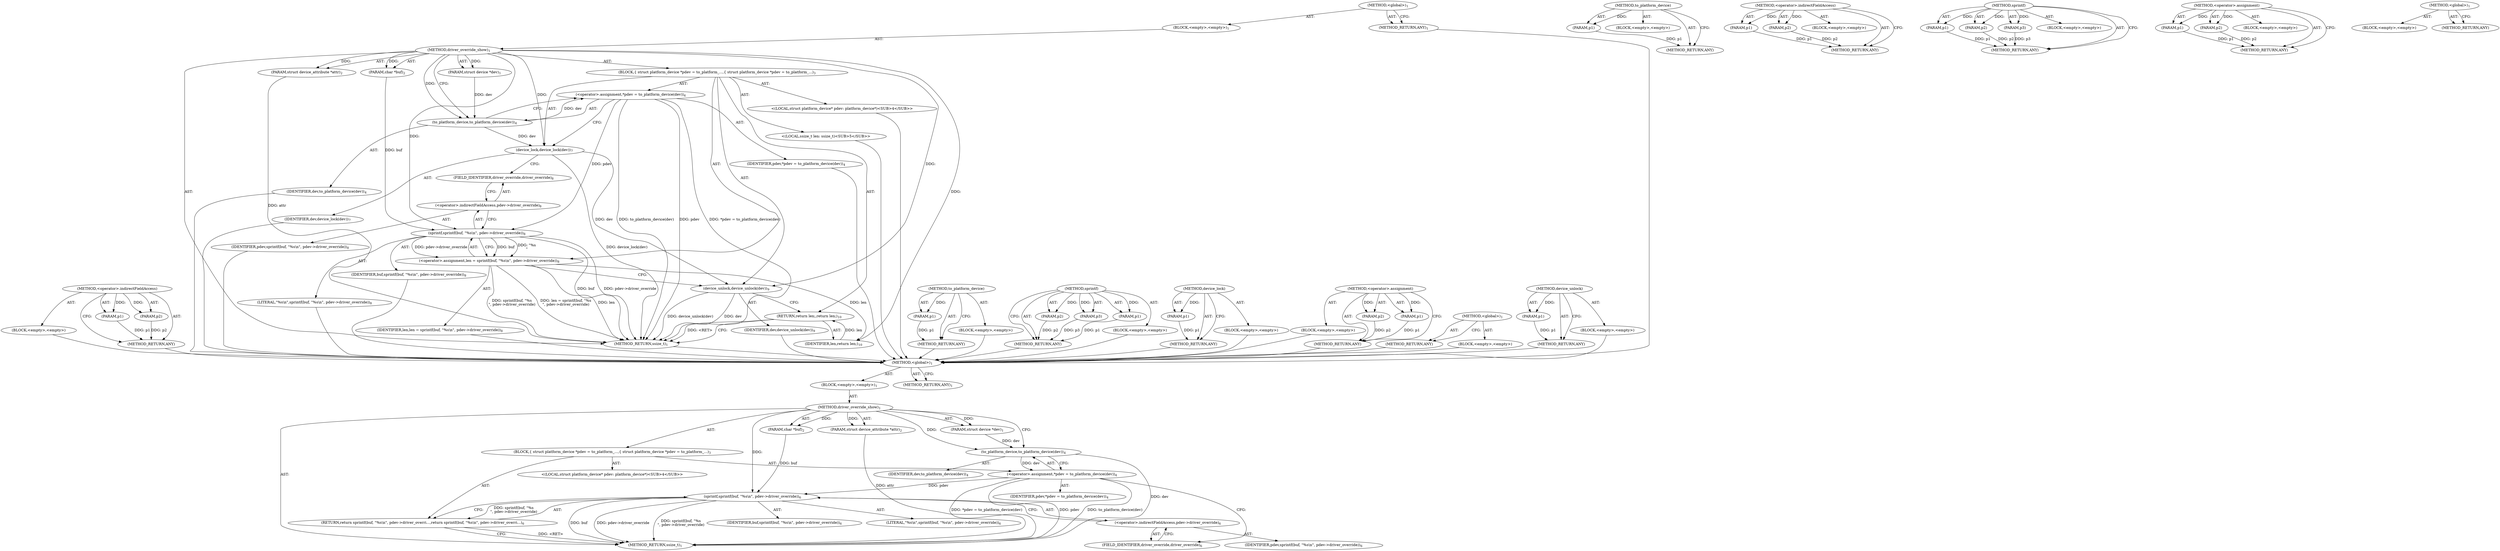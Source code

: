 digraph "device_unlock" {
vulnerable_6 [label=<(METHOD,&lt;global&gt;)<SUB>1</SUB>>];
vulnerable_7 [label=<(BLOCK,&lt;empty&gt;,&lt;empty&gt;)<SUB>1</SUB>>];
vulnerable_8 [label=<(METHOD,driver_override_show)<SUB>1</SUB>>];
vulnerable_9 [label=<(PARAM,struct device *dev)<SUB>1</SUB>>];
vulnerable_10 [label=<(PARAM,struct device_attribute *attr)<SUB>2</SUB>>];
vulnerable_11 [label=<(PARAM,char *buf)<SUB>2</SUB>>];
vulnerable_12 [label=<(BLOCK,{
 	struct platform_device *pdev = to_platform_...,{
 	struct platform_device *pdev = to_platform_...)<SUB>3</SUB>>];
vulnerable_13 [label="<(LOCAL,struct platform_device* pdev: platform_device*)<SUB>4</SUB>>"];
vulnerable_14 [label=<(&lt;operator&gt;.assignment,*pdev = to_platform_device(dev))<SUB>4</SUB>>];
vulnerable_15 [label=<(IDENTIFIER,pdev,*pdev = to_platform_device(dev))<SUB>4</SUB>>];
vulnerable_16 [label=<(to_platform_device,to_platform_device(dev))<SUB>4</SUB>>];
vulnerable_17 [label=<(IDENTIFIER,dev,to_platform_device(dev))<SUB>4</SUB>>];
vulnerable_18 [label=<(RETURN,return sprintf(buf, &quot;%s\n&quot;, pdev-&gt;driver_overri...,return sprintf(buf, &quot;%s\n&quot;, pdev-&gt;driver_overri...)<SUB>6</SUB>>];
vulnerable_19 [label=<(sprintf,sprintf(buf, &quot;%s\n&quot;, pdev-&gt;driver_override))<SUB>6</SUB>>];
vulnerable_20 [label=<(IDENTIFIER,buf,sprintf(buf, &quot;%s\n&quot;, pdev-&gt;driver_override))<SUB>6</SUB>>];
vulnerable_21 [label=<(LITERAL,&quot;%s\n&quot;,sprintf(buf, &quot;%s\n&quot;, pdev-&gt;driver_override))<SUB>6</SUB>>];
vulnerable_22 [label=<(&lt;operator&gt;.indirectFieldAccess,pdev-&gt;driver_override)<SUB>6</SUB>>];
vulnerable_23 [label=<(IDENTIFIER,pdev,sprintf(buf, &quot;%s\n&quot;, pdev-&gt;driver_override))<SUB>6</SUB>>];
vulnerable_24 [label=<(FIELD_IDENTIFIER,driver_override,driver_override)<SUB>6</SUB>>];
vulnerable_25 [label=<(METHOD_RETURN,ssize_t)<SUB>1</SUB>>];
vulnerable_27 [label=<(METHOD_RETURN,ANY)<SUB>1</SUB>>];
vulnerable_57 [label=<(METHOD,to_platform_device)>];
vulnerable_58 [label=<(PARAM,p1)>];
vulnerable_59 [label=<(BLOCK,&lt;empty&gt;,&lt;empty&gt;)>];
vulnerable_60 [label=<(METHOD_RETURN,ANY)>];
vulnerable_67 [label=<(METHOD,&lt;operator&gt;.indirectFieldAccess)>];
vulnerable_68 [label=<(PARAM,p1)>];
vulnerable_69 [label=<(PARAM,p2)>];
vulnerable_70 [label=<(BLOCK,&lt;empty&gt;,&lt;empty&gt;)>];
vulnerable_71 [label=<(METHOD_RETURN,ANY)>];
vulnerable_61 [label=<(METHOD,sprintf)>];
vulnerable_62 [label=<(PARAM,p1)>];
vulnerable_63 [label=<(PARAM,p2)>];
vulnerable_64 [label=<(PARAM,p3)>];
vulnerable_65 [label=<(BLOCK,&lt;empty&gt;,&lt;empty&gt;)>];
vulnerable_66 [label=<(METHOD_RETURN,ANY)>];
vulnerable_52 [label=<(METHOD,&lt;operator&gt;.assignment)>];
vulnerable_53 [label=<(PARAM,p1)>];
vulnerable_54 [label=<(PARAM,p2)>];
vulnerable_55 [label=<(BLOCK,&lt;empty&gt;,&lt;empty&gt;)>];
vulnerable_56 [label=<(METHOD_RETURN,ANY)>];
vulnerable_46 [label=<(METHOD,&lt;global&gt;)<SUB>1</SUB>>];
vulnerable_47 [label=<(BLOCK,&lt;empty&gt;,&lt;empty&gt;)>];
vulnerable_48 [label=<(METHOD_RETURN,ANY)>];
fixed_79 [label=<(METHOD,&lt;operator&gt;.indirectFieldAccess)>];
fixed_80 [label=<(PARAM,p1)>];
fixed_81 [label=<(PARAM,p2)>];
fixed_82 [label=<(BLOCK,&lt;empty&gt;,&lt;empty&gt;)>];
fixed_83 [label=<(METHOD_RETURN,ANY)>];
fixed_6 [label=<(METHOD,&lt;global&gt;)<SUB>1</SUB>>];
fixed_7 [label=<(BLOCK,&lt;empty&gt;,&lt;empty&gt;)<SUB>1</SUB>>];
fixed_8 [label=<(METHOD,driver_override_show)<SUB>1</SUB>>];
fixed_9 [label=<(PARAM,struct device *dev)<SUB>1</SUB>>];
fixed_10 [label=<(PARAM,struct device_attribute *attr)<SUB>2</SUB>>];
fixed_11 [label=<(PARAM,char *buf)<SUB>2</SUB>>];
fixed_12 [label=<(BLOCK,{
 	struct platform_device *pdev = to_platform_...,{
 	struct platform_device *pdev = to_platform_...)<SUB>3</SUB>>];
fixed_13 [label="<(LOCAL,struct platform_device* pdev: platform_device*)<SUB>4</SUB>>"];
fixed_14 [label=<(&lt;operator&gt;.assignment,*pdev = to_platform_device(dev))<SUB>4</SUB>>];
fixed_15 [label=<(IDENTIFIER,pdev,*pdev = to_platform_device(dev))<SUB>4</SUB>>];
fixed_16 [label=<(to_platform_device,to_platform_device(dev))<SUB>4</SUB>>];
fixed_17 [label=<(IDENTIFIER,dev,to_platform_device(dev))<SUB>4</SUB>>];
fixed_18 [label="<(LOCAL,ssize_t len: ssize_t)<SUB>5</SUB>>"];
fixed_19 [label=<(device_lock,device_lock(dev))<SUB>7</SUB>>];
fixed_20 [label=<(IDENTIFIER,dev,device_lock(dev))<SUB>7</SUB>>];
fixed_21 [label=<(&lt;operator&gt;.assignment,len = sprintf(buf, &quot;%s\n&quot;, pdev-&gt;driver_override))<SUB>8</SUB>>];
fixed_22 [label=<(IDENTIFIER,len,len = sprintf(buf, &quot;%s\n&quot;, pdev-&gt;driver_override))<SUB>8</SUB>>];
fixed_23 [label=<(sprintf,sprintf(buf, &quot;%s\n&quot;, pdev-&gt;driver_override))<SUB>8</SUB>>];
fixed_24 [label=<(IDENTIFIER,buf,sprintf(buf, &quot;%s\n&quot;, pdev-&gt;driver_override))<SUB>8</SUB>>];
fixed_25 [label=<(LITERAL,&quot;%s\n&quot;,sprintf(buf, &quot;%s\n&quot;, pdev-&gt;driver_override))<SUB>8</SUB>>];
fixed_26 [label=<(&lt;operator&gt;.indirectFieldAccess,pdev-&gt;driver_override)<SUB>8</SUB>>];
fixed_27 [label=<(IDENTIFIER,pdev,sprintf(buf, &quot;%s\n&quot;, pdev-&gt;driver_override))<SUB>8</SUB>>];
fixed_28 [label=<(FIELD_IDENTIFIER,driver_override,driver_override)<SUB>8</SUB>>];
fixed_29 [label=<(device_unlock,device_unlock(dev))<SUB>9</SUB>>];
fixed_30 [label=<(IDENTIFIER,dev,device_unlock(dev))<SUB>9</SUB>>];
fixed_31 [label=<(RETURN,return len;,return len;)<SUB>10</SUB>>];
fixed_32 [label=<(IDENTIFIER,len,return len;)<SUB>10</SUB>>];
fixed_33 [label=<(METHOD_RETURN,ssize_t)<SUB>1</SUB>>];
fixed_35 [label=<(METHOD_RETURN,ANY)<SUB>1</SUB>>];
fixed_65 [label=<(METHOD,to_platform_device)>];
fixed_66 [label=<(PARAM,p1)>];
fixed_67 [label=<(BLOCK,&lt;empty&gt;,&lt;empty&gt;)>];
fixed_68 [label=<(METHOD_RETURN,ANY)>];
fixed_73 [label=<(METHOD,sprintf)>];
fixed_74 [label=<(PARAM,p1)>];
fixed_75 [label=<(PARAM,p2)>];
fixed_76 [label=<(PARAM,p3)>];
fixed_77 [label=<(BLOCK,&lt;empty&gt;,&lt;empty&gt;)>];
fixed_78 [label=<(METHOD_RETURN,ANY)>];
fixed_69 [label=<(METHOD,device_lock)>];
fixed_70 [label=<(PARAM,p1)>];
fixed_71 [label=<(BLOCK,&lt;empty&gt;,&lt;empty&gt;)>];
fixed_72 [label=<(METHOD_RETURN,ANY)>];
fixed_60 [label=<(METHOD,&lt;operator&gt;.assignment)>];
fixed_61 [label=<(PARAM,p1)>];
fixed_62 [label=<(PARAM,p2)>];
fixed_63 [label=<(BLOCK,&lt;empty&gt;,&lt;empty&gt;)>];
fixed_64 [label=<(METHOD_RETURN,ANY)>];
fixed_54 [label=<(METHOD,&lt;global&gt;)<SUB>1</SUB>>];
fixed_55 [label=<(BLOCK,&lt;empty&gt;,&lt;empty&gt;)>];
fixed_56 [label=<(METHOD_RETURN,ANY)>];
fixed_84 [label=<(METHOD,device_unlock)>];
fixed_85 [label=<(PARAM,p1)>];
fixed_86 [label=<(BLOCK,&lt;empty&gt;,&lt;empty&gt;)>];
fixed_87 [label=<(METHOD_RETURN,ANY)>];
vulnerable_6 -> vulnerable_7  [key=0, label="AST: "];
vulnerable_6 -> vulnerable_27  [key=0, label="AST: "];
vulnerable_6 -> vulnerable_27  [key=1, label="CFG: "];
vulnerable_7 -> vulnerable_8  [key=0, label="AST: "];
vulnerable_8 -> vulnerable_9  [key=0, label="AST: "];
vulnerable_8 -> vulnerable_9  [key=1, label="DDG: "];
vulnerable_8 -> vulnerable_10  [key=0, label="AST: "];
vulnerable_8 -> vulnerable_10  [key=1, label="DDG: "];
vulnerable_8 -> vulnerable_11  [key=0, label="AST: "];
vulnerable_8 -> vulnerable_11  [key=1, label="DDG: "];
vulnerable_8 -> vulnerable_12  [key=0, label="AST: "];
vulnerable_8 -> vulnerable_25  [key=0, label="AST: "];
vulnerable_8 -> vulnerable_16  [key=0, label="CFG: "];
vulnerable_8 -> vulnerable_16  [key=1, label="DDG: "];
vulnerable_8 -> vulnerable_19  [key=0, label="DDG: "];
vulnerable_9 -> vulnerable_16  [key=0, label="DDG: dev"];
vulnerable_10 -> vulnerable_25  [key=0, label="DDG: attr"];
vulnerable_11 -> vulnerable_19  [key=0, label="DDG: buf"];
vulnerable_12 -> vulnerable_13  [key=0, label="AST: "];
vulnerable_12 -> vulnerable_14  [key=0, label="AST: "];
vulnerable_12 -> vulnerable_18  [key=0, label="AST: "];
vulnerable_14 -> vulnerable_15  [key=0, label="AST: "];
vulnerable_14 -> vulnerable_16  [key=0, label="AST: "];
vulnerable_14 -> vulnerable_24  [key=0, label="CFG: "];
vulnerable_14 -> vulnerable_25  [key=0, label="DDG: pdev"];
vulnerable_14 -> vulnerable_25  [key=1, label="DDG: to_platform_device(dev)"];
vulnerable_14 -> vulnerable_25  [key=2, label="DDG: *pdev = to_platform_device(dev)"];
vulnerable_14 -> vulnerable_19  [key=0, label="DDG: pdev"];
vulnerable_16 -> vulnerable_17  [key=0, label="AST: "];
vulnerable_16 -> vulnerable_14  [key=0, label="CFG: "];
vulnerable_16 -> vulnerable_14  [key=1, label="DDG: dev"];
vulnerable_16 -> vulnerable_25  [key=0, label="DDG: dev"];
vulnerable_18 -> vulnerable_19  [key=0, label="AST: "];
vulnerable_18 -> vulnerable_25  [key=0, label="CFG: "];
vulnerable_18 -> vulnerable_25  [key=1, label="DDG: &lt;RET&gt;"];
vulnerable_19 -> vulnerable_20  [key=0, label="AST: "];
vulnerable_19 -> vulnerable_21  [key=0, label="AST: "];
vulnerable_19 -> vulnerable_22  [key=0, label="AST: "];
vulnerable_19 -> vulnerable_18  [key=0, label="CFG: "];
vulnerable_19 -> vulnerable_18  [key=1, label="DDG: sprintf(buf, &quot;%s\n&quot;, pdev-&gt;driver_override)"];
vulnerable_19 -> vulnerable_25  [key=0, label="DDG: buf"];
vulnerable_19 -> vulnerable_25  [key=1, label="DDG: pdev-&gt;driver_override"];
vulnerable_19 -> vulnerable_25  [key=2, label="DDG: sprintf(buf, &quot;%s\n&quot;, pdev-&gt;driver_override)"];
vulnerable_22 -> vulnerable_23  [key=0, label="AST: "];
vulnerable_22 -> vulnerable_24  [key=0, label="AST: "];
vulnerable_22 -> vulnerable_19  [key=0, label="CFG: "];
vulnerable_24 -> vulnerable_22  [key=0, label="CFG: "];
vulnerable_57 -> vulnerable_58  [key=0, label="AST: "];
vulnerable_57 -> vulnerable_58  [key=1, label="DDG: "];
vulnerable_57 -> vulnerable_59  [key=0, label="AST: "];
vulnerable_57 -> vulnerable_60  [key=0, label="AST: "];
vulnerable_57 -> vulnerable_60  [key=1, label="CFG: "];
vulnerable_58 -> vulnerable_60  [key=0, label="DDG: p1"];
vulnerable_67 -> vulnerable_68  [key=0, label="AST: "];
vulnerable_67 -> vulnerable_68  [key=1, label="DDG: "];
vulnerable_67 -> vulnerable_70  [key=0, label="AST: "];
vulnerable_67 -> vulnerable_69  [key=0, label="AST: "];
vulnerable_67 -> vulnerable_69  [key=1, label="DDG: "];
vulnerable_67 -> vulnerable_71  [key=0, label="AST: "];
vulnerable_67 -> vulnerable_71  [key=1, label="CFG: "];
vulnerable_68 -> vulnerable_71  [key=0, label="DDG: p1"];
vulnerable_69 -> vulnerable_71  [key=0, label="DDG: p2"];
vulnerable_61 -> vulnerable_62  [key=0, label="AST: "];
vulnerable_61 -> vulnerable_62  [key=1, label="DDG: "];
vulnerable_61 -> vulnerable_65  [key=0, label="AST: "];
vulnerable_61 -> vulnerable_63  [key=0, label="AST: "];
vulnerable_61 -> vulnerable_63  [key=1, label="DDG: "];
vulnerable_61 -> vulnerable_66  [key=0, label="AST: "];
vulnerable_61 -> vulnerable_66  [key=1, label="CFG: "];
vulnerable_61 -> vulnerable_64  [key=0, label="AST: "];
vulnerable_61 -> vulnerable_64  [key=1, label="DDG: "];
vulnerable_62 -> vulnerable_66  [key=0, label="DDG: p1"];
vulnerable_63 -> vulnerable_66  [key=0, label="DDG: p2"];
vulnerable_64 -> vulnerable_66  [key=0, label="DDG: p3"];
vulnerable_52 -> vulnerable_53  [key=0, label="AST: "];
vulnerable_52 -> vulnerable_53  [key=1, label="DDG: "];
vulnerable_52 -> vulnerable_55  [key=0, label="AST: "];
vulnerable_52 -> vulnerable_54  [key=0, label="AST: "];
vulnerable_52 -> vulnerable_54  [key=1, label="DDG: "];
vulnerable_52 -> vulnerable_56  [key=0, label="AST: "];
vulnerable_52 -> vulnerable_56  [key=1, label="CFG: "];
vulnerable_53 -> vulnerable_56  [key=0, label="DDG: p1"];
vulnerable_54 -> vulnerable_56  [key=0, label="DDG: p2"];
vulnerable_46 -> vulnerable_47  [key=0, label="AST: "];
vulnerable_46 -> vulnerable_48  [key=0, label="AST: "];
vulnerable_46 -> vulnerable_48  [key=1, label="CFG: "];
fixed_79 -> fixed_80  [key=0, label="AST: "];
fixed_79 -> fixed_80  [key=1, label="DDG: "];
fixed_79 -> fixed_82  [key=0, label="AST: "];
fixed_79 -> fixed_81  [key=0, label="AST: "];
fixed_79 -> fixed_81  [key=1, label="DDG: "];
fixed_79 -> fixed_83  [key=0, label="AST: "];
fixed_79 -> fixed_83  [key=1, label="CFG: "];
fixed_80 -> fixed_83  [key=0, label="DDG: p1"];
fixed_81 -> fixed_83  [key=0, label="DDG: p2"];
fixed_82 -> vulnerable_6  [key=0];
fixed_83 -> vulnerable_6  [key=0];
fixed_6 -> fixed_7  [key=0, label="AST: "];
fixed_6 -> fixed_35  [key=0, label="AST: "];
fixed_6 -> fixed_35  [key=1, label="CFG: "];
fixed_7 -> fixed_8  [key=0, label="AST: "];
fixed_8 -> fixed_9  [key=0, label="AST: "];
fixed_8 -> fixed_9  [key=1, label="DDG: "];
fixed_8 -> fixed_10  [key=0, label="AST: "];
fixed_8 -> fixed_10  [key=1, label="DDG: "];
fixed_8 -> fixed_11  [key=0, label="AST: "];
fixed_8 -> fixed_11  [key=1, label="DDG: "];
fixed_8 -> fixed_12  [key=0, label="AST: "];
fixed_8 -> fixed_33  [key=0, label="AST: "];
fixed_8 -> fixed_16  [key=0, label="CFG: "];
fixed_8 -> fixed_16  [key=1, label="DDG: "];
fixed_8 -> fixed_19  [key=0, label="DDG: "];
fixed_8 -> fixed_29  [key=0, label="DDG: "];
fixed_8 -> fixed_32  [key=0, label="DDG: "];
fixed_8 -> fixed_23  [key=0, label="DDG: "];
fixed_9 -> fixed_16  [key=0, label="DDG: dev"];
fixed_10 -> fixed_33  [key=0, label="DDG: attr"];
fixed_11 -> fixed_23  [key=0, label="DDG: buf"];
fixed_12 -> fixed_13  [key=0, label="AST: "];
fixed_12 -> fixed_14  [key=0, label="AST: "];
fixed_12 -> fixed_18  [key=0, label="AST: "];
fixed_12 -> fixed_19  [key=0, label="AST: "];
fixed_12 -> fixed_21  [key=0, label="AST: "];
fixed_12 -> fixed_29  [key=0, label="AST: "];
fixed_12 -> fixed_31  [key=0, label="AST: "];
fixed_13 -> vulnerable_6  [key=0];
fixed_14 -> fixed_15  [key=0, label="AST: "];
fixed_14 -> fixed_16  [key=0, label="AST: "];
fixed_14 -> fixed_19  [key=0, label="CFG: "];
fixed_14 -> fixed_33  [key=0, label="DDG: pdev"];
fixed_14 -> fixed_33  [key=1, label="DDG: to_platform_device(dev)"];
fixed_14 -> fixed_33  [key=2, label="DDG: *pdev = to_platform_device(dev)"];
fixed_14 -> fixed_23  [key=0, label="DDG: pdev"];
fixed_15 -> vulnerable_6  [key=0];
fixed_16 -> fixed_17  [key=0, label="AST: "];
fixed_16 -> fixed_14  [key=0, label="CFG: "];
fixed_16 -> fixed_14  [key=1, label="DDG: dev"];
fixed_16 -> fixed_19  [key=0, label="DDG: dev"];
fixed_17 -> vulnerable_6  [key=0];
fixed_18 -> vulnerable_6  [key=0];
fixed_19 -> fixed_20  [key=0, label="AST: "];
fixed_19 -> fixed_28  [key=0, label="CFG: "];
fixed_19 -> fixed_33  [key=0, label="DDG: device_lock(dev)"];
fixed_19 -> fixed_29  [key=0, label="DDG: dev"];
fixed_20 -> vulnerable_6  [key=0];
fixed_21 -> fixed_22  [key=0, label="AST: "];
fixed_21 -> fixed_23  [key=0, label="AST: "];
fixed_21 -> fixed_29  [key=0, label="CFG: "];
fixed_21 -> fixed_33  [key=0, label="DDG: len"];
fixed_21 -> fixed_33  [key=1, label="DDG: sprintf(buf, &quot;%s\n&quot;, pdev-&gt;driver_override)"];
fixed_21 -> fixed_33  [key=2, label="DDG: len = sprintf(buf, &quot;%s\n&quot;, pdev-&gt;driver_override)"];
fixed_21 -> fixed_32  [key=0, label="DDG: len"];
fixed_22 -> vulnerable_6  [key=0];
fixed_23 -> fixed_24  [key=0, label="AST: "];
fixed_23 -> fixed_25  [key=0, label="AST: "];
fixed_23 -> fixed_26  [key=0, label="AST: "];
fixed_23 -> fixed_21  [key=0, label="CFG: "];
fixed_23 -> fixed_21  [key=1, label="DDG: buf"];
fixed_23 -> fixed_21  [key=2, label="DDG: &quot;%s\n&quot;"];
fixed_23 -> fixed_21  [key=3, label="DDG: pdev-&gt;driver_override"];
fixed_23 -> fixed_33  [key=0, label="DDG: buf"];
fixed_23 -> fixed_33  [key=1, label="DDG: pdev-&gt;driver_override"];
fixed_24 -> vulnerable_6  [key=0];
fixed_25 -> vulnerable_6  [key=0];
fixed_26 -> fixed_27  [key=0, label="AST: "];
fixed_26 -> fixed_28  [key=0, label="AST: "];
fixed_26 -> fixed_23  [key=0, label="CFG: "];
fixed_27 -> vulnerable_6  [key=0];
fixed_28 -> fixed_26  [key=0, label="CFG: "];
fixed_29 -> fixed_30  [key=0, label="AST: "];
fixed_29 -> fixed_31  [key=0, label="CFG: "];
fixed_29 -> fixed_33  [key=0, label="DDG: dev"];
fixed_29 -> fixed_33  [key=1, label="DDG: device_unlock(dev)"];
fixed_30 -> vulnerable_6  [key=0];
fixed_31 -> fixed_32  [key=0, label="AST: "];
fixed_31 -> fixed_33  [key=0, label="CFG: "];
fixed_31 -> fixed_33  [key=1, label="DDG: &lt;RET&gt;"];
fixed_32 -> fixed_31  [key=0, label="DDG: len"];
fixed_33 -> vulnerable_6  [key=0];
fixed_35 -> vulnerable_6  [key=0];
fixed_65 -> fixed_66  [key=0, label="AST: "];
fixed_65 -> fixed_66  [key=1, label="DDG: "];
fixed_65 -> fixed_67  [key=0, label="AST: "];
fixed_65 -> fixed_68  [key=0, label="AST: "];
fixed_65 -> fixed_68  [key=1, label="CFG: "];
fixed_66 -> fixed_68  [key=0, label="DDG: p1"];
fixed_67 -> vulnerable_6  [key=0];
fixed_68 -> vulnerable_6  [key=0];
fixed_73 -> fixed_74  [key=0, label="AST: "];
fixed_73 -> fixed_74  [key=1, label="DDG: "];
fixed_73 -> fixed_77  [key=0, label="AST: "];
fixed_73 -> fixed_75  [key=0, label="AST: "];
fixed_73 -> fixed_75  [key=1, label="DDG: "];
fixed_73 -> fixed_78  [key=0, label="AST: "];
fixed_73 -> fixed_78  [key=1, label="CFG: "];
fixed_73 -> fixed_76  [key=0, label="AST: "];
fixed_73 -> fixed_76  [key=1, label="DDG: "];
fixed_74 -> fixed_78  [key=0, label="DDG: p1"];
fixed_75 -> fixed_78  [key=0, label="DDG: p2"];
fixed_76 -> fixed_78  [key=0, label="DDG: p3"];
fixed_77 -> vulnerable_6  [key=0];
fixed_78 -> vulnerable_6  [key=0];
fixed_69 -> fixed_70  [key=0, label="AST: "];
fixed_69 -> fixed_70  [key=1, label="DDG: "];
fixed_69 -> fixed_71  [key=0, label="AST: "];
fixed_69 -> fixed_72  [key=0, label="AST: "];
fixed_69 -> fixed_72  [key=1, label="CFG: "];
fixed_70 -> fixed_72  [key=0, label="DDG: p1"];
fixed_71 -> vulnerable_6  [key=0];
fixed_72 -> vulnerable_6  [key=0];
fixed_60 -> fixed_61  [key=0, label="AST: "];
fixed_60 -> fixed_61  [key=1, label="DDG: "];
fixed_60 -> fixed_63  [key=0, label="AST: "];
fixed_60 -> fixed_62  [key=0, label="AST: "];
fixed_60 -> fixed_62  [key=1, label="DDG: "];
fixed_60 -> fixed_64  [key=0, label="AST: "];
fixed_60 -> fixed_64  [key=1, label="CFG: "];
fixed_61 -> fixed_64  [key=0, label="DDG: p1"];
fixed_62 -> fixed_64  [key=0, label="DDG: p2"];
fixed_63 -> vulnerable_6  [key=0];
fixed_64 -> vulnerable_6  [key=0];
fixed_54 -> fixed_55  [key=0, label="AST: "];
fixed_54 -> fixed_56  [key=0, label="AST: "];
fixed_54 -> fixed_56  [key=1, label="CFG: "];
fixed_55 -> vulnerable_6  [key=0];
fixed_56 -> vulnerable_6  [key=0];
fixed_84 -> fixed_85  [key=0, label="AST: "];
fixed_84 -> fixed_85  [key=1, label="DDG: "];
fixed_84 -> fixed_86  [key=0, label="AST: "];
fixed_84 -> fixed_87  [key=0, label="AST: "];
fixed_84 -> fixed_87  [key=1, label="CFG: "];
fixed_85 -> fixed_87  [key=0, label="DDG: p1"];
fixed_86 -> vulnerable_6  [key=0];
fixed_87 -> vulnerable_6  [key=0];
}
